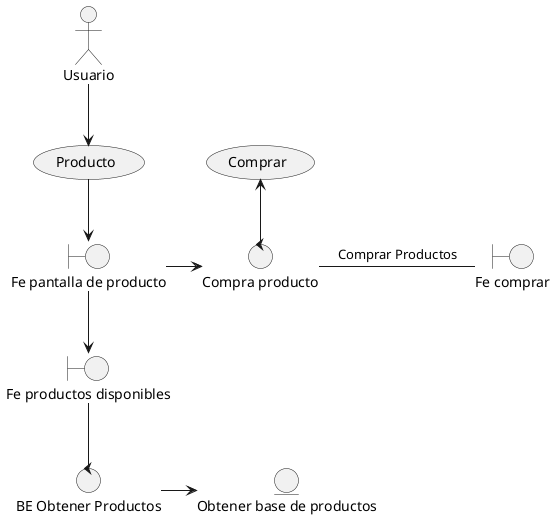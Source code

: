 @startuml

    /' Actor '/
actor Usuario as Usuario

boundary "Fe pantalla de producto" as pantallaProducto
boundary "Fe productos disponibles" as pantallaProductoDisponible
boundary "Fe comprar" as comprarProducto
    /' Casos de uso '/
usecase (Comprar) as comprar
usecase (Producto) as producto
    /' Control '/
control "BE Obtener Productos" as obtenerProductos
control "Compra producto" as compraporducto
    /' Entity '/
entity "Obtener base de productos" as baseProductos


Usuario --> producto
producto  --> pantallaProducto
pantallaProducto -down-> pantallaProductoDisponible
pantallaProductoDisponible -down- obtenerProductos
obtenerProductos -right-> baseProductos
pantallaProducto -right-> compraporducto
compraporducto  -right- comprarProducto: Comprar Productos
compraporducto -up-> comprar

@enduml